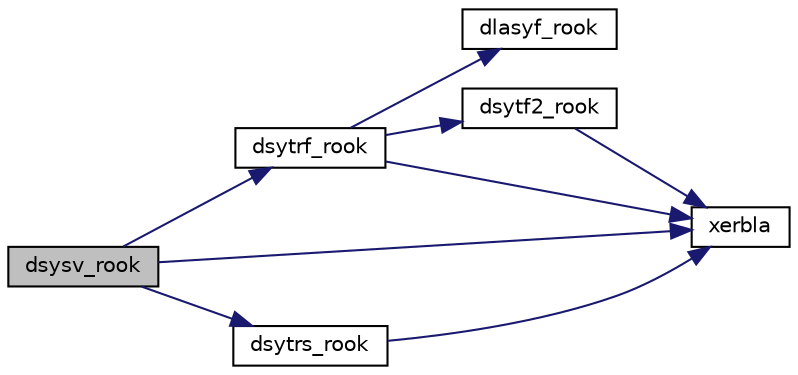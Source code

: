 digraph "dsysv_rook"
{
 // LATEX_PDF_SIZE
  edge [fontname="Helvetica",fontsize="10",labelfontname="Helvetica",labelfontsize="10"];
  node [fontname="Helvetica",fontsize="10",shape=record];
  rankdir="LR";
  Node1 [label="dsysv_rook",height=0.2,width=0.4,color="black", fillcolor="grey75", style="filled", fontcolor="black",tooltip="DSYSV_ROOK computes the solution to system of linear equations A * X = B for SY matrices"];
  Node1 -> Node2 [color="midnightblue",fontsize="10",style="solid",fontname="Helvetica"];
  Node2 [label="dsytrf_rook",height=0.2,width=0.4,color="black", fillcolor="white", style="filled",URL="$dsytrf__rook_8f.html#a346980cb5db946c84f7cd7288d181b89",tooltip="DSYTRF_ROOK"];
  Node2 -> Node3 [color="midnightblue",fontsize="10",style="solid",fontname="Helvetica"];
  Node3 [label="dlasyf_rook",height=0.2,width=0.4,color="black", fillcolor="white", style="filled",URL="$dlasyf__rook_8f.html#a5c894526bb8bb1133706d7697c7a6c81",tooltip="DLASYF_ROOK *> DLASYF_ROOK computes a partial factorization of a real symmetric matrix using the boun..."];
  Node2 -> Node4 [color="midnightblue",fontsize="10",style="solid",fontname="Helvetica"];
  Node4 [label="dsytf2_rook",height=0.2,width=0.4,color="black", fillcolor="white", style="filled",URL="$dsytf2__rook_8f.html#aeb74d011f4a363f05af734377de1c214",tooltip="DSYTF2_ROOK computes the factorization of a real symmetric indefinite matrix using the bounded Bunch-..."];
  Node4 -> Node5 [color="midnightblue",fontsize="10",style="solid",fontname="Helvetica"];
  Node5 [label="xerbla",height=0.2,width=0.4,color="black", fillcolor="white", style="filled",URL="$xerbla_8f.html#a377ee61015baf8dea7770b3a404b1c07",tooltip="XERBLA"];
  Node2 -> Node5 [color="midnightblue",fontsize="10",style="solid",fontname="Helvetica"];
  Node1 -> Node6 [color="midnightblue",fontsize="10",style="solid",fontname="Helvetica"];
  Node6 [label="dsytrs_rook",height=0.2,width=0.4,color="black", fillcolor="white", style="filled",URL="$dsytrs__rook_8f.html#a6d55e54d7ae1c8d61d1fce586fac675f",tooltip="DSYTRS_ROOK"];
  Node6 -> Node5 [color="midnightblue",fontsize="10",style="solid",fontname="Helvetica"];
  Node1 -> Node5 [color="midnightblue",fontsize="10",style="solid",fontname="Helvetica"];
}
